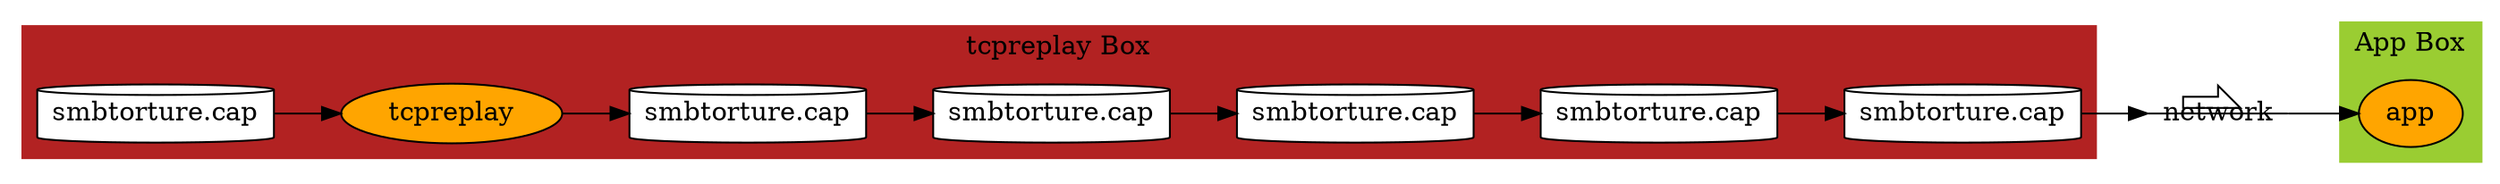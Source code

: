 digraph{
    rankdir=LR
    subgraph cluster_trex{ label="tcpreplay Box" color=firebrick style=filled
    node[label="smbtorture.cap", shape=cylinder, style=filled, fillcolor=white, width=0.2, height=0.2]
    p0
    p1
    p2
    p3
    p4
    p5
    tcpreplay[label="tcpreplay", shape=ellipse, fillcolor=orange, style=filled]
    }
    network[shape="primersite"]

    subgraph cluster_app{ label="App Box" color=yellowgreen style=filled
        app[shape=ellipse, fillcolor=orange, style=filled]
    }
    
p0-> tcpreplay -> p1->p2->p3->p4->p5 -> network -> app
}